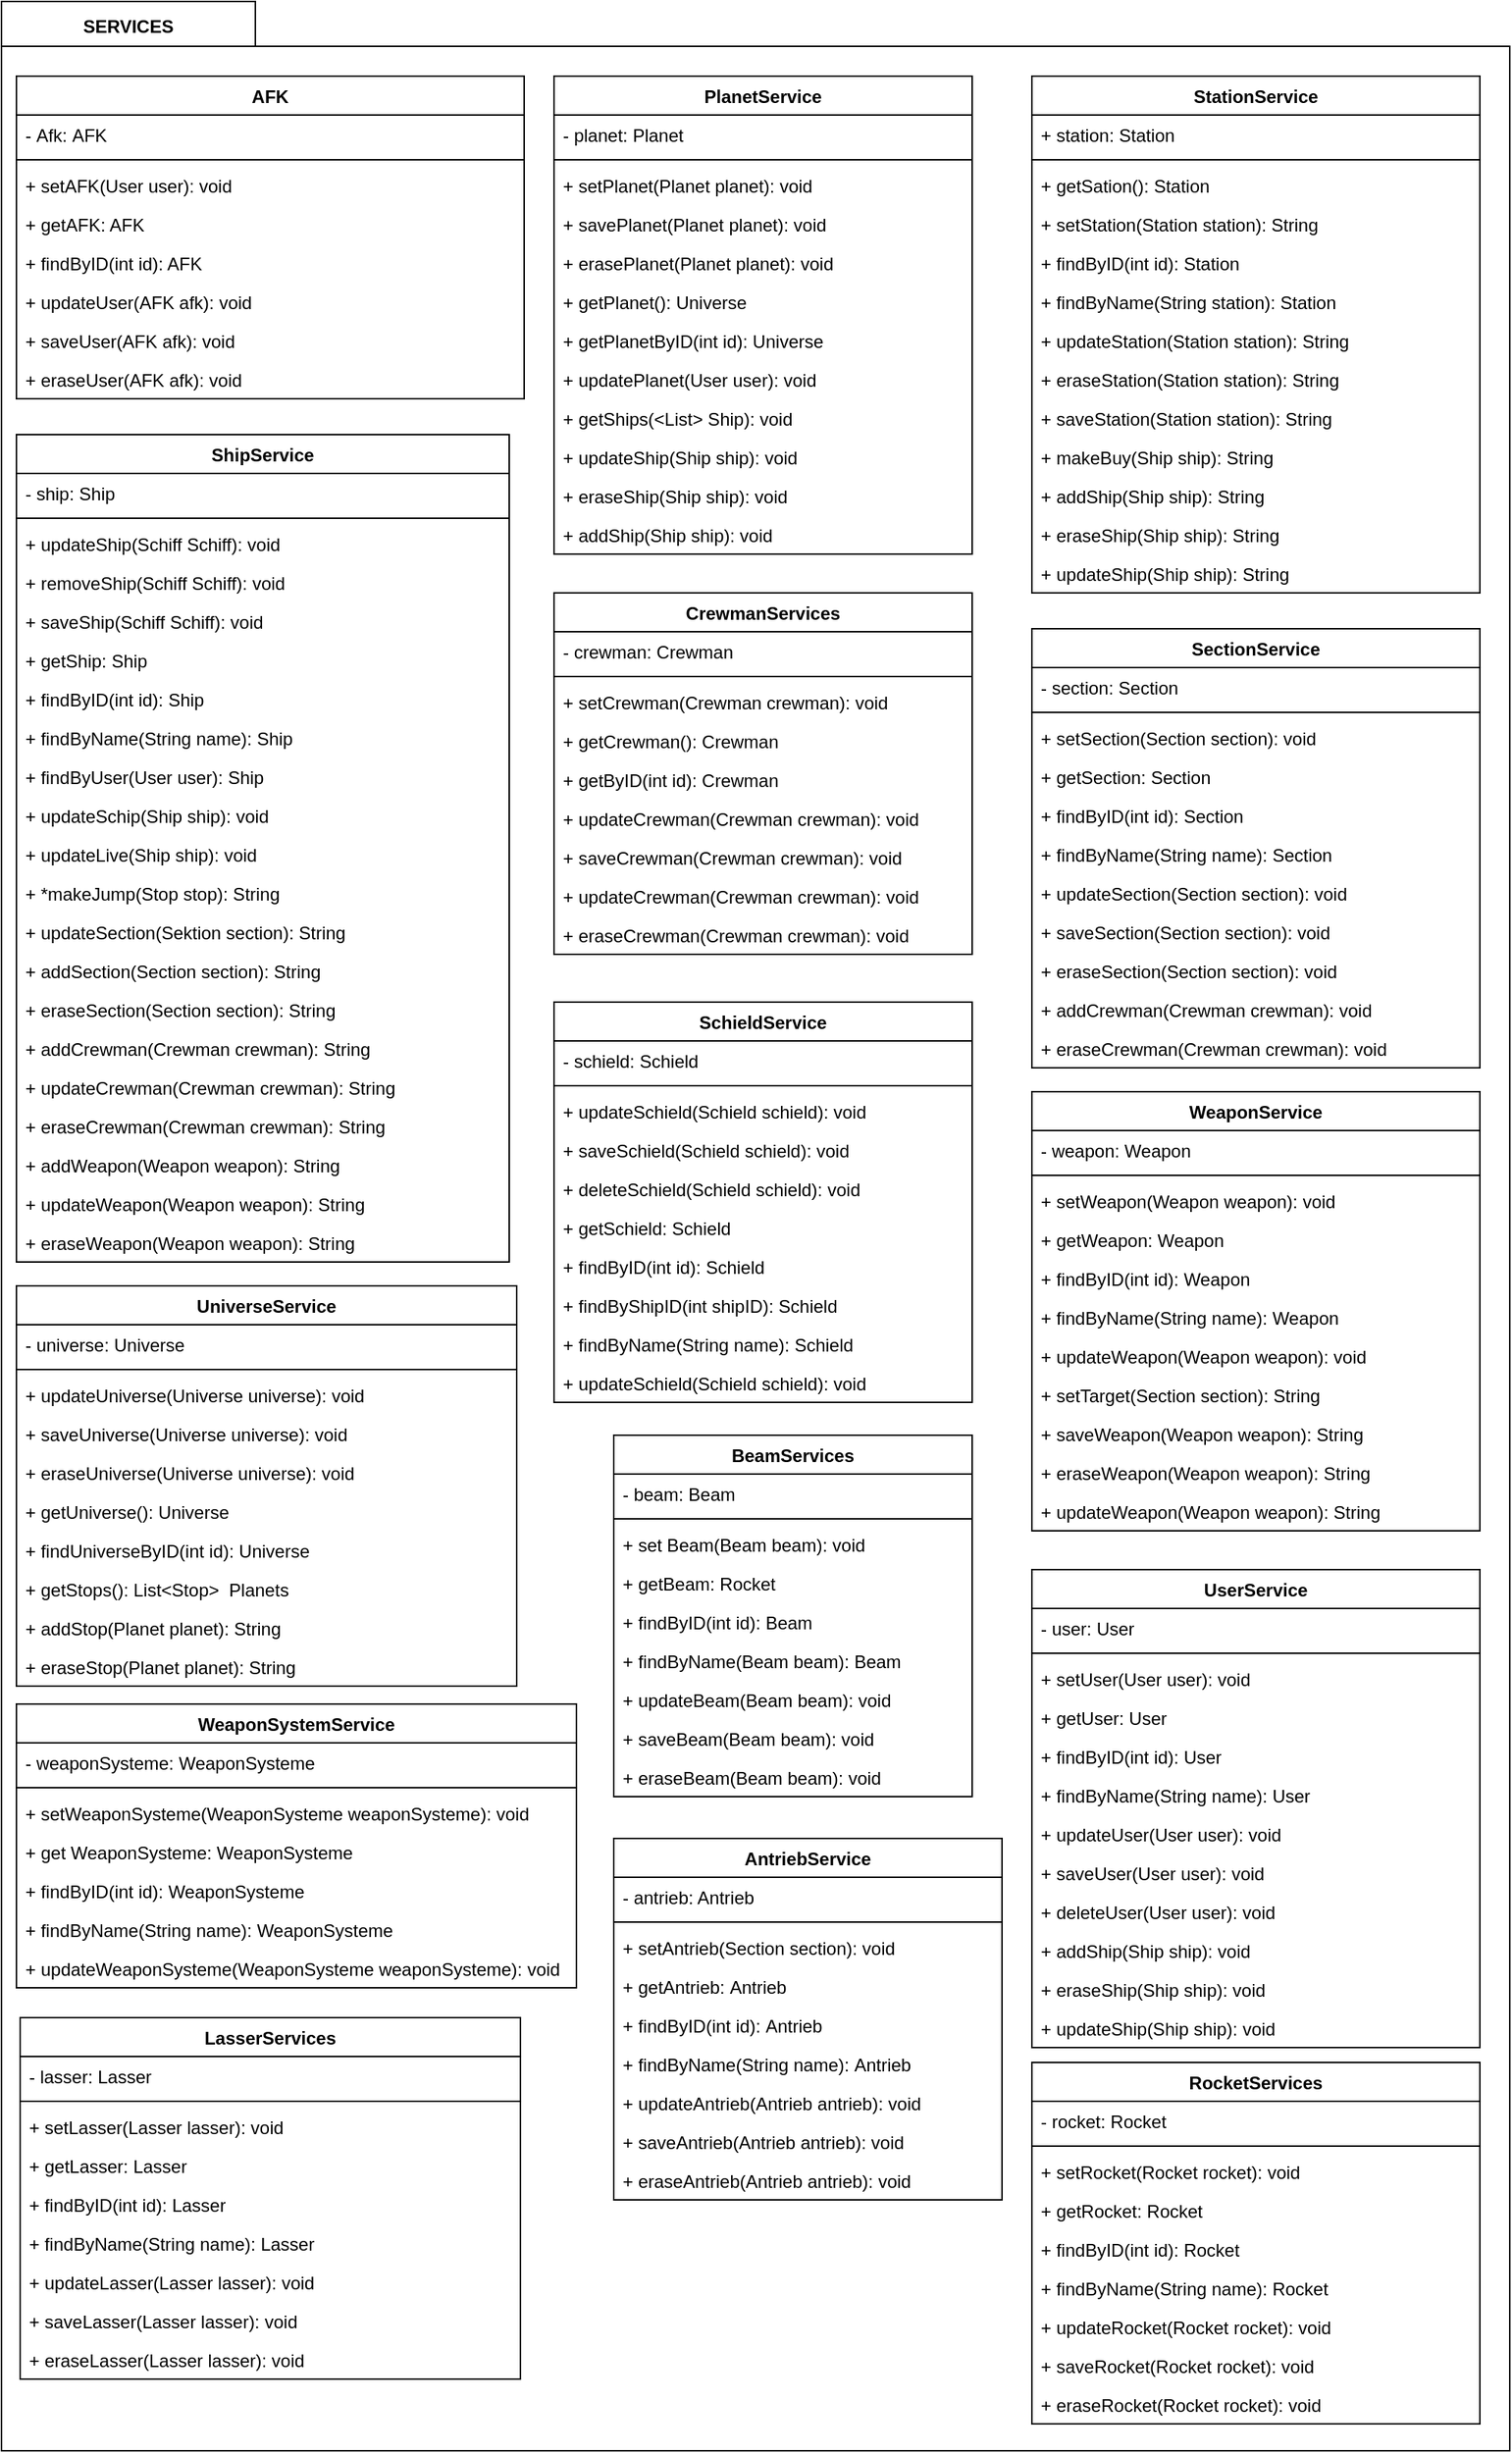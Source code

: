 <mxfile version="13.1.3" type="device"><diagram id="1hvCgBS2UhZ0Prny1uiO" name="Page-1"><mxGraphModel dx="1429" dy="770" grid="1" gridSize="10" guides="1" tooltips="1" connect="1" arrows="1" fold="1" page="1" pageScale="1" pageWidth="827" pageHeight="1169" math="0" shadow="0"><root><mxCell id="0"/><mxCell id="1" parent="0"/><mxCell id="dQC4EybHek_Y9YnS5zLx-1" value="" style="shape=folder;fontStyle=1;spacingTop=10;tabWidth=170;tabHeight=30;tabPosition=left;html=1;" parent="1" vertex="1"><mxGeometry x="30" y="30" width="1010" height="1640" as="geometry"/></mxCell><mxCell id="Y0vAnyZHh0GlJ3oFvH98-60" value="StationService" style="swimlane;fontStyle=1;align=center;verticalAlign=top;childLayout=stackLayout;horizontal=1;startSize=26;horizontalStack=0;resizeParent=1;resizeParentMax=0;resizeLast=0;collapsible=1;marginBottom=0;" parent="1" vertex="1"><mxGeometry x="720" y="80" width="300" height="346" as="geometry"/></mxCell><mxCell id="Y0vAnyZHh0GlJ3oFvH98-61" value="+ station: Station " style="text;strokeColor=none;fillColor=none;align=left;verticalAlign=top;spacingLeft=4;spacingRight=4;overflow=hidden;rotatable=0;points=[[0,0.5],[1,0.5]];portConstraint=eastwest;" parent="Y0vAnyZHh0GlJ3oFvH98-60" vertex="1"><mxGeometry y="26" width="300" height="26" as="geometry"/></mxCell><mxCell id="Y0vAnyZHh0GlJ3oFvH98-62" value="" style="line;strokeWidth=1;fillColor=none;align=left;verticalAlign=middle;spacingTop=-1;spacingLeft=3;spacingRight=3;rotatable=0;labelPosition=right;points=[];portConstraint=eastwest;" parent="Y0vAnyZHh0GlJ3oFvH98-60" vertex="1"><mxGeometry y="52" width="300" height="8" as="geometry"/></mxCell><mxCell id="Y0vAnyZHh0GlJ3oFvH98-63" value="+ getSation(): Station" style="text;strokeColor=none;fillColor=none;align=left;verticalAlign=top;spacingLeft=4;spacingRight=4;overflow=hidden;rotatable=0;points=[[0,0.5],[1,0.5]];portConstraint=eastwest;" parent="Y0vAnyZHh0GlJ3oFvH98-60" vertex="1"><mxGeometry y="60" width="300" height="26" as="geometry"/></mxCell><mxCell id="Y0vAnyZHh0GlJ3oFvH98-64" value="+ setStation(Station station): String" style="text;strokeColor=none;fillColor=none;align=left;verticalAlign=top;spacingLeft=4;spacingRight=4;overflow=hidden;rotatable=0;points=[[0,0.5],[1,0.5]];portConstraint=eastwest;" parent="Y0vAnyZHh0GlJ3oFvH98-60" vertex="1"><mxGeometry y="86" width="300" height="26" as="geometry"/></mxCell><mxCell id="Y0vAnyZHh0GlJ3oFvH98-65" value="+ findByID(int id): Station" style="text;strokeColor=none;fillColor=none;align=left;verticalAlign=top;spacingLeft=4;spacingRight=4;overflow=hidden;rotatable=0;points=[[0,0.5],[1,0.5]];portConstraint=eastwest;" parent="Y0vAnyZHh0GlJ3oFvH98-60" vertex="1"><mxGeometry y="112" width="300" height="26" as="geometry"/></mxCell><mxCell id="Y0vAnyZHh0GlJ3oFvH98-66" value="+ findByName(String station): Station" style="text;strokeColor=none;fillColor=none;align=left;verticalAlign=top;spacingLeft=4;spacingRight=4;overflow=hidden;rotatable=0;points=[[0,0.5],[1,0.5]];portConstraint=eastwest;" parent="Y0vAnyZHh0GlJ3oFvH98-60" vertex="1"><mxGeometry y="138" width="300" height="26" as="geometry"/></mxCell><mxCell id="Y0vAnyZHh0GlJ3oFvH98-67" value="+ updateStation(Station station): String" style="text;strokeColor=none;fillColor=none;align=left;verticalAlign=top;spacingLeft=4;spacingRight=4;overflow=hidden;rotatable=0;points=[[0,0.5],[1,0.5]];portConstraint=eastwest;" parent="Y0vAnyZHh0GlJ3oFvH98-60" vertex="1"><mxGeometry y="164" width="300" height="26" as="geometry"/></mxCell><mxCell id="wHJP5YEeBTUsrnN-6J1L-54" value="+ eraseStation(Station station): String" style="text;strokeColor=none;fillColor=none;align=left;verticalAlign=top;spacingLeft=4;spacingRight=4;overflow=hidden;rotatable=0;points=[[0,0.5],[1,0.5]];portConstraint=eastwest;" vertex="1" parent="Y0vAnyZHh0GlJ3oFvH98-60"><mxGeometry y="190" width="300" height="26" as="geometry"/></mxCell><mxCell id="wHJP5YEeBTUsrnN-6J1L-55" value="+ saveStation(Station station): String" style="text;strokeColor=none;fillColor=none;align=left;verticalAlign=top;spacingLeft=4;spacingRight=4;overflow=hidden;rotatable=0;points=[[0,0.5],[1,0.5]];portConstraint=eastwest;" vertex="1" parent="Y0vAnyZHh0GlJ3oFvH98-60"><mxGeometry y="216" width="300" height="26" as="geometry"/></mxCell><mxCell id="wHJP5YEeBTUsrnN-6J1L-19" value="+ makeBuy(Ship ship): String" style="text;strokeColor=none;fillColor=none;align=left;verticalAlign=top;spacingLeft=4;spacingRight=4;overflow=hidden;rotatable=0;points=[[0,0.5],[1,0.5]];portConstraint=eastwest;" vertex="1" parent="Y0vAnyZHh0GlJ3oFvH98-60"><mxGeometry y="242" width="300" height="26" as="geometry"/></mxCell><mxCell id="wHJP5YEeBTUsrnN-6J1L-56" value="+ addShip(Ship ship): String" style="text;strokeColor=none;fillColor=none;align=left;verticalAlign=top;spacingLeft=4;spacingRight=4;overflow=hidden;rotatable=0;points=[[0,0.5],[1,0.5]];portConstraint=eastwest;" vertex="1" parent="Y0vAnyZHh0GlJ3oFvH98-60"><mxGeometry y="268" width="300" height="26" as="geometry"/></mxCell><mxCell id="wHJP5YEeBTUsrnN-6J1L-57" value="+ eraseShip(Ship ship): String" style="text;strokeColor=none;fillColor=none;align=left;verticalAlign=top;spacingLeft=4;spacingRight=4;overflow=hidden;rotatable=0;points=[[0,0.5],[1,0.5]];portConstraint=eastwest;" vertex="1" parent="Y0vAnyZHh0GlJ3oFvH98-60"><mxGeometry y="294" width="300" height="26" as="geometry"/></mxCell><mxCell id="wHJP5YEeBTUsrnN-6J1L-58" value="+ updateShip(Ship ship): String" style="text;strokeColor=none;fillColor=none;align=left;verticalAlign=top;spacingLeft=4;spacingRight=4;overflow=hidden;rotatable=0;points=[[0,0.5],[1,0.5]];portConstraint=eastwest;" vertex="1" parent="Y0vAnyZHh0GlJ3oFvH98-60"><mxGeometry y="320" width="300" height="26" as="geometry"/></mxCell><mxCell id="Y0vAnyZHh0GlJ3oFvH98-40" value="PlanetService" style="swimlane;fontStyle=1;align=center;verticalAlign=top;childLayout=stackLayout;horizontal=1;startSize=26;horizontalStack=0;resizeParent=1;resizeParentMax=0;resizeLast=0;collapsible=1;marginBottom=0;" parent="1" vertex="1"><mxGeometry x="400" y="80" width="280" height="320" as="geometry"/></mxCell><mxCell id="Y0vAnyZHh0GlJ3oFvH98-41" value="- planet: Planet " style="text;strokeColor=none;fillColor=none;align=left;verticalAlign=top;spacingLeft=4;spacingRight=4;overflow=hidden;rotatable=0;points=[[0,0.5],[1,0.5]];portConstraint=eastwest;" parent="Y0vAnyZHh0GlJ3oFvH98-40" vertex="1"><mxGeometry y="26" width="280" height="26" as="geometry"/></mxCell><mxCell id="Y0vAnyZHh0GlJ3oFvH98-42" value="" style="line;strokeWidth=1;fillColor=none;align=left;verticalAlign=middle;spacingTop=-1;spacingLeft=3;spacingRight=3;rotatable=0;labelPosition=right;points=[];portConstraint=eastwest;" parent="Y0vAnyZHh0GlJ3oFvH98-40" vertex="1"><mxGeometry y="52" width="280" height="8" as="geometry"/></mxCell><mxCell id="Y0vAnyZHh0GlJ3oFvH98-43" value="+ setPlanet(Planet planet): void" style="text;strokeColor=none;fillColor=none;align=left;verticalAlign=top;spacingLeft=4;spacingRight=4;overflow=hidden;rotatable=0;points=[[0,0.5],[1,0.5]];portConstraint=eastwest;" parent="Y0vAnyZHh0GlJ3oFvH98-40" vertex="1"><mxGeometry y="60" width="280" height="26" as="geometry"/></mxCell><mxCell id="wHJP5YEeBTUsrnN-6J1L-67" value="+ savePlanet(Planet planet): void" style="text;strokeColor=none;fillColor=none;align=left;verticalAlign=top;spacingLeft=4;spacingRight=4;overflow=hidden;rotatable=0;points=[[0,0.5],[1,0.5]];portConstraint=eastwest;" vertex="1" parent="Y0vAnyZHh0GlJ3oFvH98-40"><mxGeometry y="86" width="280" height="26" as="geometry"/></mxCell><mxCell id="wHJP5YEeBTUsrnN-6J1L-68" value="+ erasePlanet(Planet planet): void" style="text;strokeColor=none;fillColor=none;align=left;verticalAlign=top;spacingLeft=4;spacingRight=4;overflow=hidden;rotatable=0;points=[[0,0.5],[1,0.5]];portConstraint=eastwest;" vertex="1" parent="Y0vAnyZHh0GlJ3oFvH98-40"><mxGeometry y="112" width="280" height="26" as="geometry"/></mxCell><mxCell id="Y0vAnyZHh0GlJ3oFvH98-44" value="+ getPlanet(): Universe" style="text;strokeColor=none;fillColor=none;align=left;verticalAlign=top;spacingLeft=4;spacingRight=4;overflow=hidden;rotatable=0;points=[[0,0.5],[1,0.5]];portConstraint=eastwest;" parent="Y0vAnyZHh0GlJ3oFvH98-40" vertex="1"><mxGeometry y="138" width="280" height="26" as="geometry"/></mxCell><mxCell id="Y0vAnyZHh0GlJ3oFvH98-45" value="+ getPlanetByID(int id): Universe " style="text;strokeColor=none;fillColor=none;align=left;verticalAlign=top;spacingLeft=4;spacingRight=4;overflow=hidden;rotatable=0;points=[[0,0.5],[1,0.5]];portConstraint=eastwest;" parent="Y0vAnyZHh0GlJ3oFvH98-40" vertex="1"><mxGeometry y="164" width="280" height="26" as="geometry"/></mxCell><mxCell id="Y0vAnyZHh0GlJ3oFvH98-50" value="+ updatePlanet(User user): void  " style="text;strokeColor=none;fillColor=none;align=left;verticalAlign=top;spacingLeft=4;spacingRight=4;overflow=hidden;rotatable=0;points=[[0,0.5],[1,0.5]];portConstraint=eastwest;" parent="Y0vAnyZHh0GlJ3oFvH98-40" vertex="1"><mxGeometry y="190" width="280" height="26" as="geometry"/></mxCell><mxCell id="wHJP5YEeBTUsrnN-6J1L-23" value="+ getShips(&lt;List&gt; Ship): void  " style="text;strokeColor=none;fillColor=none;align=left;verticalAlign=top;spacingLeft=4;spacingRight=4;overflow=hidden;rotatable=0;points=[[0,0.5],[1,0.5]];portConstraint=eastwest;" vertex="1" parent="Y0vAnyZHh0GlJ3oFvH98-40"><mxGeometry y="216" width="280" height="26" as="geometry"/></mxCell><mxCell id="wHJP5YEeBTUsrnN-6J1L-64" value="+ updateShip(Ship ship): void  " style="text;strokeColor=none;fillColor=none;align=left;verticalAlign=top;spacingLeft=4;spacingRight=4;overflow=hidden;rotatable=0;points=[[0,0.5],[1,0.5]];portConstraint=eastwest;" vertex="1" parent="Y0vAnyZHh0GlJ3oFvH98-40"><mxGeometry y="242" width="280" height="26" as="geometry"/></mxCell><mxCell id="wHJP5YEeBTUsrnN-6J1L-65" value="+ eraseShip(Ship ship): void  " style="text;strokeColor=none;fillColor=none;align=left;verticalAlign=top;spacingLeft=4;spacingRight=4;overflow=hidden;rotatable=0;points=[[0,0.5],[1,0.5]];portConstraint=eastwest;" vertex="1" parent="Y0vAnyZHh0GlJ3oFvH98-40"><mxGeometry y="268" width="280" height="26" as="geometry"/></mxCell><mxCell id="wHJP5YEeBTUsrnN-6J1L-66" value="+ addShip(Ship ship): void  " style="text;strokeColor=none;fillColor=none;align=left;verticalAlign=top;spacingLeft=4;spacingRight=4;overflow=hidden;rotatable=0;points=[[0,0.5],[1,0.5]];portConstraint=eastwest;" vertex="1" parent="Y0vAnyZHh0GlJ3oFvH98-40"><mxGeometry y="294" width="280" height="26" as="geometry"/></mxCell><mxCell id="Y0vAnyZHh0GlJ3oFvH98-76" value="AFK" style="swimlane;fontStyle=1;align=center;verticalAlign=top;childLayout=stackLayout;horizontal=1;startSize=26;horizontalStack=0;resizeParent=1;resizeParentMax=0;resizeLast=0;collapsible=1;marginBottom=0;" parent="1" vertex="1"><mxGeometry x="40" y="80" width="340" height="216" as="geometry"/></mxCell><mxCell id="Y0vAnyZHh0GlJ3oFvH98-77" value="- Afk: AFK" style="text;strokeColor=none;fillColor=none;align=left;verticalAlign=top;spacingLeft=4;spacingRight=4;overflow=hidden;rotatable=0;points=[[0,0.5],[1,0.5]];portConstraint=eastwest;" parent="Y0vAnyZHh0GlJ3oFvH98-76" vertex="1"><mxGeometry y="26" width="340" height="26" as="geometry"/></mxCell><mxCell id="Y0vAnyZHh0GlJ3oFvH98-78" value="" style="line;strokeWidth=1;fillColor=none;align=left;verticalAlign=middle;spacingTop=-1;spacingLeft=3;spacingRight=3;rotatable=0;labelPosition=right;points=[];portConstraint=eastwest;" parent="Y0vAnyZHh0GlJ3oFvH98-76" vertex="1"><mxGeometry y="52" width="340" height="8" as="geometry"/></mxCell><mxCell id="Y0vAnyZHh0GlJ3oFvH98-79" value="+ setAFK(User user): void" style="text;strokeColor=none;fillColor=none;align=left;verticalAlign=top;spacingLeft=4;spacingRight=4;overflow=hidden;rotatable=0;points=[[0,0.5],[1,0.5]];portConstraint=eastwest;" parent="Y0vAnyZHh0GlJ3oFvH98-76" vertex="1"><mxGeometry y="60" width="340" height="26" as="geometry"/></mxCell><mxCell id="Y0vAnyZHh0GlJ3oFvH98-80" value="+ getAFK: AFK" style="text;strokeColor=none;fillColor=none;align=left;verticalAlign=top;spacingLeft=4;spacingRight=4;overflow=hidden;rotatable=0;points=[[0,0.5],[1,0.5]];portConstraint=eastwest;" parent="Y0vAnyZHh0GlJ3oFvH98-76" vertex="1"><mxGeometry y="86" width="340" height="26" as="geometry"/></mxCell><mxCell id="Y0vAnyZHh0GlJ3oFvH98-81" value="+ findByID(int id): AFK  " style="text;strokeColor=none;fillColor=none;align=left;verticalAlign=top;spacingLeft=4;spacingRight=4;overflow=hidden;rotatable=0;points=[[0,0.5],[1,0.5]];portConstraint=eastwest;" parent="Y0vAnyZHh0GlJ3oFvH98-76" vertex="1"><mxGeometry y="112" width="340" height="26" as="geometry"/></mxCell><mxCell id="Y0vAnyZHh0GlJ3oFvH98-83" value="+ updateUser(AFK afk): void  " style="text;strokeColor=none;fillColor=none;align=left;verticalAlign=top;spacingLeft=4;spacingRight=4;overflow=hidden;rotatable=0;points=[[0,0.5],[1,0.5]];portConstraint=eastwest;" parent="Y0vAnyZHh0GlJ3oFvH98-76" vertex="1"><mxGeometry y="138" width="340" height="26" as="geometry"/></mxCell><mxCell id="wHJP5YEeBTUsrnN-6J1L-101" value="+ saveUser(AFK afk): void  " style="text;strokeColor=none;fillColor=none;align=left;verticalAlign=top;spacingLeft=4;spacingRight=4;overflow=hidden;rotatable=0;points=[[0,0.5],[1,0.5]];portConstraint=eastwest;" vertex="1" parent="Y0vAnyZHh0GlJ3oFvH98-76"><mxGeometry y="164" width="340" height="26" as="geometry"/></mxCell><mxCell id="wHJP5YEeBTUsrnN-6J1L-102" value="+ eraseUser(AFK afk): void  " style="text;strokeColor=none;fillColor=none;align=left;verticalAlign=top;spacingLeft=4;spacingRight=4;overflow=hidden;rotatable=0;points=[[0,0.5],[1,0.5]];portConstraint=eastwest;" vertex="1" parent="Y0vAnyZHh0GlJ3oFvH98-76"><mxGeometry y="190" width="340" height="26" as="geometry"/></mxCell><mxCell id="dQC4EybHek_Y9YnS5zLx-2" value="&lt;b&gt;SERVICES&lt;/b&gt;" style="text;html=1;strokeColor=none;fillColor=none;align=center;verticalAlign=middle;whiteSpace=wrap;rounded=0;" parent="1" vertex="1"><mxGeometry x="60" y="37" width="110" height="20" as="geometry"/></mxCell><mxCell id="Y0vAnyZHh0GlJ3oFvH98-158" value="CrewmanServices" style="swimlane;fontStyle=1;align=center;verticalAlign=top;childLayout=stackLayout;horizontal=1;startSize=26;horizontalStack=0;resizeParent=1;resizeParentMax=0;resizeLast=0;collapsible=1;marginBottom=0;" parent="1" vertex="1"><mxGeometry x="400" y="426" width="280" height="242" as="geometry"/></mxCell><mxCell id="Y0vAnyZHh0GlJ3oFvH98-159" value="- crewman: Crewman " style="text;strokeColor=none;fillColor=none;align=left;verticalAlign=top;spacingLeft=4;spacingRight=4;overflow=hidden;rotatable=0;points=[[0,0.5],[1,0.5]];portConstraint=eastwest;" parent="Y0vAnyZHh0GlJ3oFvH98-158" vertex="1"><mxGeometry y="26" width="280" height="26" as="geometry"/></mxCell><mxCell id="Y0vAnyZHh0GlJ3oFvH98-160" value="" style="line;strokeWidth=1;fillColor=none;align=left;verticalAlign=middle;spacingTop=-1;spacingLeft=3;spacingRight=3;rotatable=0;labelPosition=right;points=[];portConstraint=eastwest;" parent="Y0vAnyZHh0GlJ3oFvH98-158" vertex="1"><mxGeometry y="52" width="280" height="8" as="geometry"/></mxCell><mxCell id="Y0vAnyZHh0GlJ3oFvH98-161" value="+ setCrewman(Crewman crewman): void" style="text;strokeColor=none;fillColor=none;align=left;verticalAlign=top;spacingLeft=4;spacingRight=4;overflow=hidden;rotatable=0;points=[[0,0.5],[1,0.5]];portConstraint=eastwest;" parent="Y0vAnyZHh0GlJ3oFvH98-158" vertex="1"><mxGeometry y="60" width="280" height="26" as="geometry"/></mxCell><mxCell id="Y0vAnyZHh0GlJ3oFvH98-162" value="+ getCrewman(): Crewman" style="text;strokeColor=none;fillColor=none;align=left;verticalAlign=top;spacingLeft=4;spacingRight=4;overflow=hidden;rotatable=0;points=[[0,0.5],[1,0.5]];portConstraint=eastwest;" parent="Y0vAnyZHh0GlJ3oFvH98-158" vertex="1"><mxGeometry y="86" width="280" height="26" as="geometry"/></mxCell><mxCell id="Y0vAnyZHh0GlJ3oFvH98-163" value="+ getByID(int id): Crewman " style="text;strokeColor=none;fillColor=none;align=left;verticalAlign=top;spacingLeft=4;spacingRight=4;overflow=hidden;rotatable=0;points=[[0,0.5],[1,0.5]];portConstraint=eastwest;" parent="Y0vAnyZHh0GlJ3oFvH98-158" vertex="1"><mxGeometry y="112" width="280" height="26" as="geometry"/></mxCell><mxCell id="Y0vAnyZHh0GlJ3oFvH98-164" value="+ updateCrewman(Crewman crewman): void  " style="text;strokeColor=none;fillColor=none;align=left;verticalAlign=top;spacingLeft=4;spacingRight=4;overflow=hidden;rotatable=0;points=[[0,0.5],[1,0.5]];portConstraint=eastwest;" parent="Y0vAnyZHh0GlJ3oFvH98-158" vertex="1"><mxGeometry y="138" width="280" height="26" as="geometry"/></mxCell><mxCell id="wHJP5YEeBTUsrnN-6J1L-74" value="+ saveCrewman(Crewman crewman): void  " style="text;strokeColor=none;fillColor=none;align=left;verticalAlign=top;spacingLeft=4;spacingRight=4;overflow=hidden;rotatable=0;points=[[0,0.5],[1,0.5]];portConstraint=eastwest;" vertex="1" parent="Y0vAnyZHh0GlJ3oFvH98-158"><mxGeometry y="164" width="280" height="26" as="geometry"/></mxCell><mxCell id="wHJP5YEeBTUsrnN-6J1L-75" value="+ updateCrewman(Crewman crewman): void  " style="text;strokeColor=none;fillColor=none;align=left;verticalAlign=top;spacingLeft=4;spacingRight=4;overflow=hidden;rotatable=0;points=[[0,0.5],[1,0.5]];portConstraint=eastwest;" vertex="1" parent="Y0vAnyZHh0GlJ3oFvH98-158"><mxGeometry y="190" width="280" height="26" as="geometry"/></mxCell><mxCell id="wHJP5YEeBTUsrnN-6J1L-76" value="+ eraseCrewman(Crewman crewman): void  " style="text;strokeColor=none;fillColor=none;align=left;verticalAlign=top;spacingLeft=4;spacingRight=4;overflow=hidden;rotatable=0;points=[[0,0.5],[1,0.5]];portConstraint=eastwest;" vertex="1" parent="Y0vAnyZHh0GlJ3oFvH98-158"><mxGeometry y="216" width="280" height="26" as="geometry"/></mxCell><mxCell id="Y0vAnyZHh0GlJ3oFvH98-84" value="SectionService" style="swimlane;fontStyle=1;align=center;verticalAlign=top;childLayout=stackLayout;horizontal=1;startSize=26;horizontalStack=0;resizeParent=1;resizeParentMax=0;resizeLast=0;collapsible=1;marginBottom=0;" parent="1" vertex="1"><mxGeometry x="720" y="450" width="300" height="294" as="geometry"/></mxCell><mxCell id="Y0vAnyZHh0GlJ3oFvH98-85" value="- section: Section" style="text;strokeColor=none;fillColor=none;align=left;verticalAlign=top;spacingLeft=4;spacingRight=4;overflow=hidden;rotatable=0;points=[[0,0.5],[1,0.5]];portConstraint=eastwest;" parent="Y0vAnyZHh0GlJ3oFvH98-84" vertex="1"><mxGeometry y="26" width="300" height="26" as="geometry"/></mxCell><mxCell id="Y0vAnyZHh0GlJ3oFvH98-86" value="" style="line;strokeWidth=1;fillColor=none;align=left;verticalAlign=middle;spacingTop=-1;spacingLeft=3;spacingRight=3;rotatable=0;labelPosition=right;points=[];portConstraint=eastwest;" parent="Y0vAnyZHh0GlJ3oFvH98-84" vertex="1"><mxGeometry y="52" width="300" height="8" as="geometry"/></mxCell><mxCell id="Y0vAnyZHh0GlJ3oFvH98-87" value="+ setSection(Section section): void" style="text;strokeColor=none;fillColor=none;align=left;verticalAlign=top;spacingLeft=4;spacingRight=4;overflow=hidden;rotatable=0;points=[[0,0.5],[1,0.5]];portConstraint=eastwest;" parent="Y0vAnyZHh0GlJ3oFvH98-84" vertex="1"><mxGeometry y="60" width="300" height="26" as="geometry"/></mxCell><mxCell id="Y0vAnyZHh0GlJ3oFvH98-88" value="+ getSection: Section" style="text;strokeColor=none;fillColor=none;align=left;verticalAlign=top;spacingLeft=4;spacingRight=4;overflow=hidden;rotatable=0;points=[[0,0.5],[1,0.5]];portConstraint=eastwest;" parent="Y0vAnyZHh0GlJ3oFvH98-84" vertex="1"><mxGeometry y="86" width="300" height="26" as="geometry"/></mxCell><mxCell id="Y0vAnyZHh0GlJ3oFvH98-89" value="+ findByID(int id): Section  " style="text;strokeColor=none;fillColor=none;align=left;verticalAlign=top;spacingLeft=4;spacingRight=4;overflow=hidden;rotatable=0;points=[[0,0.5],[1,0.5]];portConstraint=eastwest;" parent="Y0vAnyZHh0GlJ3oFvH98-84" vertex="1"><mxGeometry y="112" width="300" height="26" as="geometry"/></mxCell><mxCell id="Y0vAnyZHh0GlJ3oFvH98-90" value="+ findByName(String name): Section  " style="text;strokeColor=none;fillColor=none;align=left;verticalAlign=top;spacingLeft=4;spacingRight=4;overflow=hidden;rotatable=0;points=[[0,0.5],[1,0.5]];portConstraint=eastwest;" parent="Y0vAnyZHh0GlJ3oFvH98-84" vertex="1"><mxGeometry y="138" width="300" height="26" as="geometry"/></mxCell><mxCell id="Y0vAnyZHh0GlJ3oFvH98-91" value="+ updateSection(Section section): void  " style="text;strokeColor=none;fillColor=none;align=left;verticalAlign=top;spacingLeft=4;spacingRight=4;overflow=hidden;rotatable=0;points=[[0,0.5],[1,0.5]];portConstraint=eastwest;" parent="Y0vAnyZHh0GlJ3oFvH98-84" vertex="1"><mxGeometry y="164" width="300" height="26" as="geometry"/></mxCell><mxCell id="wHJP5YEeBTUsrnN-6J1L-59" value="+ saveSection(Section section): void" style="text;strokeColor=none;fillColor=none;align=left;verticalAlign=top;spacingLeft=4;spacingRight=4;overflow=hidden;rotatable=0;points=[[0,0.5],[1,0.5]];portConstraint=eastwest;" vertex="1" parent="Y0vAnyZHh0GlJ3oFvH98-84"><mxGeometry y="190" width="300" height="26" as="geometry"/></mxCell><mxCell id="wHJP5YEeBTUsrnN-6J1L-60" value="+ eraseSection(Section section): void" style="text;strokeColor=none;fillColor=none;align=left;verticalAlign=top;spacingLeft=4;spacingRight=4;overflow=hidden;rotatable=0;points=[[0,0.5],[1,0.5]];portConstraint=eastwest;" vertex="1" parent="Y0vAnyZHh0GlJ3oFvH98-84"><mxGeometry y="216" width="300" height="26" as="geometry"/></mxCell><mxCell id="wHJP5YEeBTUsrnN-6J1L-61" value="+ addCrewman(Crewman crewman): void" style="text;strokeColor=none;fillColor=none;align=left;verticalAlign=top;spacingLeft=4;spacingRight=4;overflow=hidden;rotatable=0;points=[[0,0.5],[1,0.5]];portConstraint=eastwest;" vertex="1" parent="Y0vAnyZHh0GlJ3oFvH98-84"><mxGeometry y="242" width="300" height="26" as="geometry"/></mxCell><mxCell id="wHJP5YEeBTUsrnN-6J1L-62" value="+ eraseCrewman(Crewman crewman): void" style="text;strokeColor=none;fillColor=none;align=left;verticalAlign=top;spacingLeft=4;spacingRight=4;overflow=hidden;rotatable=0;points=[[0,0.5],[1,0.5]];portConstraint=eastwest;" vertex="1" parent="Y0vAnyZHh0GlJ3oFvH98-84"><mxGeometry y="268" width="300" height="26" as="geometry"/></mxCell><mxCell id="Y0vAnyZHh0GlJ3oFvH98-100" value="SchieldService" style="swimlane;fontStyle=1;align=center;verticalAlign=top;childLayout=stackLayout;horizontal=1;startSize=26;horizontalStack=0;resizeParent=1;resizeParentMax=0;resizeLast=0;collapsible=1;marginBottom=0;" parent="1" vertex="1"><mxGeometry x="400" y="700" width="280" height="268" as="geometry"/></mxCell><mxCell id="Y0vAnyZHh0GlJ3oFvH98-101" value="- schield: Schield" style="text;strokeColor=none;fillColor=none;align=left;verticalAlign=top;spacingLeft=4;spacingRight=4;overflow=hidden;rotatable=0;points=[[0,0.5],[1,0.5]];portConstraint=eastwest;" parent="Y0vAnyZHh0GlJ3oFvH98-100" vertex="1"><mxGeometry y="26" width="280" height="26" as="geometry"/></mxCell><mxCell id="Y0vAnyZHh0GlJ3oFvH98-102" value="" style="line;strokeWidth=1;fillColor=none;align=left;verticalAlign=middle;spacingTop=-1;spacingLeft=3;spacingRight=3;rotatable=0;labelPosition=right;points=[];portConstraint=eastwest;" parent="Y0vAnyZHh0GlJ3oFvH98-100" vertex="1"><mxGeometry y="52" width="280" height="8" as="geometry"/></mxCell><mxCell id="Y0vAnyZHh0GlJ3oFvH98-103" value="+ updateSchield(Schield schield): void" style="text;strokeColor=none;fillColor=none;align=left;verticalAlign=top;spacingLeft=4;spacingRight=4;overflow=hidden;rotatable=0;points=[[0,0.5],[1,0.5]];portConstraint=eastwest;" parent="Y0vAnyZHh0GlJ3oFvH98-100" vertex="1"><mxGeometry y="60" width="280" height="26" as="geometry"/></mxCell><mxCell id="wHJP5YEeBTUsrnN-6J1L-52" value="+ saveSchield(Schield schield): void" style="text;strokeColor=none;fillColor=none;align=left;verticalAlign=top;spacingLeft=4;spacingRight=4;overflow=hidden;rotatable=0;points=[[0,0.5],[1,0.5]];portConstraint=eastwest;" vertex="1" parent="Y0vAnyZHh0GlJ3oFvH98-100"><mxGeometry y="86" width="280" height="26" as="geometry"/></mxCell><mxCell id="wHJP5YEeBTUsrnN-6J1L-53" value="+ deleteSchield(Schield schield): void" style="text;strokeColor=none;fillColor=none;align=left;verticalAlign=top;spacingLeft=4;spacingRight=4;overflow=hidden;rotatable=0;points=[[0,0.5],[1,0.5]];portConstraint=eastwest;" vertex="1" parent="Y0vAnyZHh0GlJ3oFvH98-100"><mxGeometry y="112" width="280" height="26" as="geometry"/></mxCell><mxCell id="Y0vAnyZHh0GlJ3oFvH98-104" value="+ getSchield: Schield" style="text;strokeColor=none;fillColor=none;align=left;verticalAlign=top;spacingLeft=4;spacingRight=4;overflow=hidden;rotatable=0;points=[[0,0.5],[1,0.5]];portConstraint=eastwest;" parent="Y0vAnyZHh0GlJ3oFvH98-100" vertex="1"><mxGeometry y="138" width="280" height="26" as="geometry"/></mxCell><mxCell id="Y0vAnyZHh0GlJ3oFvH98-105" value="+ findByID(int id): Schield  " style="text;strokeColor=none;fillColor=none;align=left;verticalAlign=top;spacingLeft=4;spacingRight=4;overflow=hidden;rotatable=0;points=[[0,0.5],[1,0.5]];portConstraint=eastwest;" parent="Y0vAnyZHh0GlJ3oFvH98-100" vertex="1"><mxGeometry y="164" width="280" height="26" as="geometry"/></mxCell><mxCell id="wHJP5YEeBTUsrnN-6J1L-50" value="+ findByShipID(int shipID): Schield  " style="text;strokeColor=none;fillColor=none;align=left;verticalAlign=top;spacingLeft=4;spacingRight=4;overflow=hidden;rotatable=0;points=[[0,0.5],[1,0.5]];portConstraint=eastwest;" vertex="1" parent="Y0vAnyZHh0GlJ3oFvH98-100"><mxGeometry y="190" width="280" height="26" as="geometry"/></mxCell><mxCell id="Y0vAnyZHh0GlJ3oFvH98-106" value="+ findByName(String name): Schield  " style="text;strokeColor=none;fillColor=none;align=left;verticalAlign=top;spacingLeft=4;spacingRight=4;overflow=hidden;rotatable=0;points=[[0,0.5],[1,0.5]];portConstraint=eastwest;" parent="Y0vAnyZHh0GlJ3oFvH98-100" vertex="1"><mxGeometry y="216" width="280" height="26" as="geometry"/></mxCell><mxCell id="Y0vAnyZHh0GlJ3oFvH98-107" value="+ updateSchield(Schield schield): void  " style="text;strokeColor=none;fillColor=none;align=left;verticalAlign=top;spacingLeft=4;spacingRight=4;overflow=hidden;rotatable=0;points=[[0,0.5],[1,0.5]];portConstraint=eastwest;" parent="Y0vAnyZHh0GlJ3oFvH98-100" vertex="1"><mxGeometry y="242" width="280" height="26" as="geometry"/></mxCell><mxCell id="Y0vAnyZHh0GlJ3oFvH98-116" value="WeaponService" style="swimlane;fontStyle=1;align=center;verticalAlign=top;childLayout=stackLayout;horizontal=1;startSize=26;horizontalStack=0;resizeParent=1;resizeParentMax=0;resizeLast=0;collapsible=1;marginBottom=0;" parent="1" vertex="1"><mxGeometry x="720" y="760" width="300" height="294" as="geometry"/></mxCell><mxCell id="Y0vAnyZHh0GlJ3oFvH98-117" value="- weapon: Weapon" style="text;strokeColor=none;fillColor=none;align=left;verticalAlign=top;spacingLeft=4;spacingRight=4;overflow=hidden;rotatable=0;points=[[0,0.5],[1,0.5]];portConstraint=eastwest;" parent="Y0vAnyZHh0GlJ3oFvH98-116" vertex="1"><mxGeometry y="26" width="300" height="26" as="geometry"/></mxCell><mxCell id="Y0vAnyZHh0GlJ3oFvH98-118" value="" style="line;strokeWidth=1;fillColor=none;align=left;verticalAlign=middle;spacingTop=-1;spacingLeft=3;spacingRight=3;rotatable=0;labelPosition=right;points=[];portConstraint=eastwest;" parent="Y0vAnyZHh0GlJ3oFvH98-116" vertex="1"><mxGeometry y="52" width="300" height="8" as="geometry"/></mxCell><mxCell id="Y0vAnyZHh0GlJ3oFvH98-119" value="+ setWeapon(Weapon weapon): void" style="text;strokeColor=none;fillColor=none;align=left;verticalAlign=top;spacingLeft=4;spacingRight=4;overflow=hidden;rotatable=0;points=[[0,0.5],[1,0.5]];portConstraint=eastwest;" parent="Y0vAnyZHh0GlJ3oFvH98-116" vertex="1"><mxGeometry y="60" width="300" height="26" as="geometry"/></mxCell><mxCell id="Y0vAnyZHh0GlJ3oFvH98-120" value="+ getWeapon: Weapon" style="text;strokeColor=none;fillColor=none;align=left;verticalAlign=top;spacingLeft=4;spacingRight=4;overflow=hidden;rotatable=0;points=[[0,0.5],[1,0.5]];portConstraint=eastwest;" parent="Y0vAnyZHh0GlJ3oFvH98-116" vertex="1"><mxGeometry y="86" width="300" height="26" as="geometry"/></mxCell><mxCell id="Y0vAnyZHh0GlJ3oFvH98-121" value="+ findByID(int id): Weapon  " style="text;strokeColor=none;fillColor=none;align=left;verticalAlign=top;spacingLeft=4;spacingRight=4;overflow=hidden;rotatable=0;points=[[0,0.5],[1,0.5]];portConstraint=eastwest;" parent="Y0vAnyZHh0GlJ3oFvH98-116" vertex="1"><mxGeometry y="112" width="300" height="26" as="geometry"/></mxCell><mxCell id="Y0vAnyZHh0GlJ3oFvH98-122" value="+ findByName(String name): Weapon  " style="text;strokeColor=none;fillColor=none;align=left;verticalAlign=top;spacingLeft=4;spacingRight=4;overflow=hidden;rotatable=0;points=[[0,0.5],[1,0.5]];portConstraint=eastwest;" parent="Y0vAnyZHh0GlJ3oFvH98-116" vertex="1"><mxGeometry y="138" width="300" height="26" as="geometry"/></mxCell><mxCell id="Y0vAnyZHh0GlJ3oFvH98-123" value="+ updateWeapon(Weapon weapon): void  " style="text;strokeColor=none;fillColor=none;align=left;verticalAlign=top;spacingLeft=4;spacingRight=4;overflow=hidden;rotatable=0;points=[[0,0.5],[1,0.5]];portConstraint=eastwest;" parent="Y0vAnyZHh0GlJ3oFvH98-116" vertex="1"><mxGeometry y="164" width="300" height="26" as="geometry"/></mxCell><mxCell id="wHJP5YEeBTUsrnN-6J1L-1" value="+ setTarget(Section section): String  " style="text;strokeColor=none;fillColor=none;align=left;verticalAlign=top;spacingLeft=4;spacingRight=4;overflow=hidden;rotatable=0;points=[[0,0.5],[1,0.5]];portConstraint=eastwest;" vertex="1" parent="Y0vAnyZHh0GlJ3oFvH98-116"><mxGeometry y="190" width="300" height="26" as="geometry"/></mxCell><mxCell id="wHJP5YEeBTUsrnN-6J1L-86" value="+ saveWeapon(Weapon weapon): String  " style="text;strokeColor=none;fillColor=none;align=left;verticalAlign=top;spacingLeft=4;spacingRight=4;overflow=hidden;rotatable=0;points=[[0,0.5],[1,0.5]];portConstraint=eastwest;" vertex="1" parent="Y0vAnyZHh0GlJ3oFvH98-116"><mxGeometry y="216" width="300" height="26" as="geometry"/></mxCell><mxCell id="wHJP5YEeBTUsrnN-6J1L-87" value="+ eraseWeapon(Weapon weapon): String  " style="text;strokeColor=none;fillColor=none;align=left;verticalAlign=top;spacingLeft=4;spacingRight=4;overflow=hidden;rotatable=0;points=[[0,0.5],[1,0.5]];portConstraint=eastwest;" vertex="1" parent="Y0vAnyZHh0GlJ3oFvH98-116"><mxGeometry y="242" width="300" height="26" as="geometry"/></mxCell><mxCell id="wHJP5YEeBTUsrnN-6J1L-88" value="+ updateWeapon(Weapon weapon): String  " style="text;strokeColor=none;fillColor=none;align=left;verticalAlign=top;spacingLeft=4;spacingRight=4;overflow=hidden;rotatable=0;points=[[0,0.5],[1,0.5]];portConstraint=eastwest;" vertex="1" parent="Y0vAnyZHh0GlJ3oFvH98-116"><mxGeometry y="268" width="300" height="26" as="geometry"/></mxCell><mxCell id="Y0vAnyZHh0GlJ3oFvH98-21" value="ShipService" style="swimlane;fontStyle=1;align=center;verticalAlign=top;childLayout=stackLayout;horizontal=1;startSize=26;horizontalStack=0;resizeParent=1;resizeParentMax=0;resizeLast=0;collapsible=1;marginBottom=0;" parent="1" vertex="1"><mxGeometry x="40" y="320" width="330" height="554" as="geometry"/></mxCell><mxCell id="Y0vAnyZHh0GlJ3oFvH98-22" value="- ship: Ship" style="text;strokeColor=none;fillColor=none;align=left;verticalAlign=top;spacingLeft=4;spacingRight=4;overflow=hidden;rotatable=0;points=[[0,0.5],[1,0.5]];portConstraint=eastwest;" parent="Y0vAnyZHh0GlJ3oFvH98-21" vertex="1"><mxGeometry y="26" width="330" height="26" as="geometry"/></mxCell><mxCell id="Y0vAnyZHh0GlJ3oFvH98-23" value="" style="line;strokeWidth=1;fillColor=none;align=left;verticalAlign=middle;spacingTop=-1;spacingLeft=3;spacingRight=3;rotatable=0;labelPosition=right;points=[];portConstraint=eastwest;" parent="Y0vAnyZHh0GlJ3oFvH98-21" vertex="1"><mxGeometry y="52" width="330" height="8" as="geometry"/></mxCell><mxCell id="Y0vAnyZHh0GlJ3oFvH98-24" value="+ updateShip(Schiff Schiff): void" style="text;strokeColor=none;fillColor=none;align=left;verticalAlign=top;spacingLeft=4;spacingRight=4;overflow=hidden;rotatable=0;points=[[0,0.5],[1,0.5]];portConstraint=eastwest;" parent="Y0vAnyZHh0GlJ3oFvH98-21" vertex="1"><mxGeometry y="60" width="330" height="26" as="geometry"/></mxCell><mxCell id="wHJP5YEeBTUsrnN-6J1L-34" value="+ removeShip(Schiff Schiff): void" style="text;strokeColor=none;fillColor=none;align=left;verticalAlign=top;spacingLeft=4;spacingRight=4;overflow=hidden;rotatable=0;points=[[0,0.5],[1,0.5]];portConstraint=eastwest;" vertex="1" parent="Y0vAnyZHh0GlJ3oFvH98-21"><mxGeometry y="86" width="330" height="26" as="geometry"/></mxCell><mxCell id="wHJP5YEeBTUsrnN-6J1L-35" value="+ saveShip(Schiff Schiff): void" style="text;strokeColor=none;fillColor=none;align=left;verticalAlign=top;spacingLeft=4;spacingRight=4;overflow=hidden;rotatable=0;points=[[0,0.5],[1,0.5]];portConstraint=eastwest;" vertex="1" parent="Y0vAnyZHh0GlJ3oFvH98-21"><mxGeometry y="112" width="330" height="26" as="geometry"/></mxCell><mxCell id="Y0vAnyZHh0GlJ3oFvH98-26" value="+ getShip: Ship" style="text;strokeColor=none;fillColor=none;align=left;verticalAlign=top;spacingLeft=4;spacingRight=4;overflow=hidden;rotatable=0;points=[[0,0.5],[1,0.5]];portConstraint=eastwest;" parent="Y0vAnyZHh0GlJ3oFvH98-21" vertex="1"><mxGeometry y="138" width="330" height="26" as="geometry"/></mxCell><mxCell id="Y0vAnyZHh0GlJ3oFvH98-27" value="+ findByID(int id): Ship" style="text;strokeColor=none;fillColor=none;align=left;verticalAlign=top;spacingLeft=4;spacingRight=4;overflow=hidden;rotatable=0;points=[[0,0.5],[1,0.5]];portConstraint=eastwest;" parent="Y0vAnyZHh0GlJ3oFvH98-21" vertex="1"><mxGeometry y="164" width="330" height="26" as="geometry"/></mxCell><mxCell id="Y0vAnyZHh0GlJ3oFvH98-28" value="+ findByName(String name): Ship" style="text;strokeColor=none;fillColor=none;align=left;verticalAlign=top;spacingLeft=4;spacingRight=4;overflow=hidden;rotatable=0;points=[[0,0.5],[1,0.5]];portConstraint=eastwest;" parent="Y0vAnyZHh0GlJ3oFvH98-21" vertex="1"><mxGeometry y="190" width="330" height="26" as="geometry"/></mxCell><mxCell id="Y0vAnyZHh0GlJ3oFvH98-29" value="+ findByUser(User user): Ship" style="text;strokeColor=none;fillColor=none;align=left;verticalAlign=top;spacingLeft=4;spacingRight=4;overflow=hidden;rotatable=0;points=[[0,0.5],[1,0.5]];portConstraint=eastwest;" parent="Y0vAnyZHh0GlJ3oFvH98-21" vertex="1"><mxGeometry y="216" width="330" height="26" as="geometry"/></mxCell><mxCell id="Y0vAnyZHh0GlJ3oFvH98-48" value="+ updateSchip(Ship ship): void  " style="text;strokeColor=none;fillColor=none;align=left;verticalAlign=top;spacingLeft=4;spacingRight=4;overflow=hidden;rotatable=0;points=[[0,0.5],[1,0.5]];portConstraint=eastwest;" parent="Y0vAnyZHh0GlJ3oFvH98-21" vertex="1"><mxGeometry y="242" width="330" height="26" as="geometry"/></mxCell><mxCell id="wHJP5YEeBTUsrnN-6J1L-15" value="+ updateLive(Ship ship): void  " style="text;strokeColor=none;fillColor=none;align=left;verticalAlign=top;spacingLeft=4;spacingRight=4;overflow=hidden;rotatable=0;points=[[0,0.5],[1,0.5]];portConstraint=eastwest;" vertex="1" parent="Y0vAnyZHh0GlJ3oFvH98-21"><mxGeometry y="268" width="330" height="26" as="geometry"/></mxCell><mxCell id="wHJP5YEeBTUsrnN-6J1L-20" value="+ *makeJump(Stop stop): String  " style="text;strokeColor=none;fillColor=none;align=left;verticalAlign=top;spacingLeft=4;spacingRight=4;overflow=hidden;rotatable=0;points=[[0,0.5],[1,0.5]];portConstraint=eastwest;" vertex="1" parent="Y0vAnyZHh0GlJ3oFvH98-21"><mxGeometry y="294" width="330" height="26" as="geometry"/></mxCell><mxCell id="wHJP5YEeBTUsrnN-6J1L-27" value="+ updateSection(Sektion section): String" style="text;strokeColor=none;fillColor=none;align=left;verticalAlign=top;spacingLeft=4;spacingRight=4;overflow=hidden;rotatable=0;points=[[0,0.5],[1,0.5]];portConstraint=eastwest;" vertex="1" parent="Y0vAnyZHh0GlJ3oFvH98-21"><mxGeometry y="320" width="330" height="26" as="geometry"/></mxCell><mxCell id="wHJP5YEeBTUsrnN-6J1L-36" value="+ addSection(Section section): String" style="text;strokeColor=none;fillColor=none;align=left;verticalAlign=top;spacingLeft=4;spacingRight=4;overflow=hidden;rotatable=0;points=[[0,0.5],[1,0.5]];portConstraint=eastwest;" vertex="1" parent="Y0vAnyZHh0GlJ3oFvH98-21"><mxGeometry y="346" width="330" height="26" as="geometry"/></mxCell><mxCell id="wHJP5YEeBTUsrnN-6J1L-37" value="+ eraseSection(Section section): String" style="text;strokeColor=none;fillColor=none;align=left;verticalAlign=top;spacingLeft=4;spacingRight=4;overflow=hidden;rotatable=0;points=[[0,0.5],[1,0.5]];portConstraint=eastwest;" vertex="1" parent="Y0vAnyZHh0GlJ3oFvH98-21"><mxGeometry y="372" width="330" height="26" as="geometry"/></mxCell><mxCell id="wHJP5YEeBTUsrnN-6J1L-28" value="+ addCrewman(Crewman crewman): String" style="text;strokeColor=none;fillColor=none;align=left;verticalAlign=top;spacingLeft=4;spacingRight=4;overflow=hidden;rotatable=0;points=[[0,0.5],[1,0.5]];portConstraint=eastwest;" vertex="1" parent="Y0vAnyZHh0GlJ3oFvH98-21"><mxGeometry y="398" width="330" height="26" as="geometry"/></mxCell><mxCell id="wHJP5YEeBTUsrnN-6J1L-38" value="+ updateCrewman(Crewman crewman): String" style="text;strokeColor=none;fillColor=none;align=left;verticalAlign=top;spacingLeft=4;spacingRight=4;overflow=hidden;rotatable=0;points=[[0,0.5],[1,0.5]];portConstraint=eastwest;" vertex="1" parent="Y0vAnyZHh0GlJ3oFvH98-21"><mxGeometry y="424" width="330" height="26" as="geometry"/></mxCell><mxCell id="wHJP5YEeBTUsrnN-6J1L-39" value="+ eraseCrewman(Crewman crewman): String" style="text;strokeColor=none;fillColor=none;align=left;verticalAlign=top;spacingLeft=4;spacingRight=4;overflow=hidden;rotatable=0;points=[[0,0.5],[1,0.5]];portConstraint=eastwest;" vertex="1" parent="Y0vAnyZHh0GlJ3oFvH98-21"><mxGeometry y="450" width="330" height="26" as="geometry"/></mxCell><mxCell id="wHJP5YEeBTUsrnN-6J1L-42" value="+ addWeapon(Weapon weapon): String" style="text;strokeColor=none;fillColor=none;align=left;verticalAlign=top;spacingLeft=4;spacingRight=4;overflow=hidden;rotatable=0;points=[[0,0.5],[1,0.5]];portConstraint=eastwest;" vertex="1" parent="Y0vAnyZHh0GlJ3oFvH98-21"><mxGeometry y="476" width="330" height="26" as="geometry"/></mxCell><mxCell id="wHJP5YEeBTUsrnN-6J1L-43" value="+ updateWeapon(Weapon weapon): String" style="text;strokeColor=none;fillColor=none;align=left;verticalAlign=top;spacingLeft=4;spacingRight=4;overflow=hidden;rotatable=0;points=[[0,0.5],[1,0.5]];portConstraint=eastwest;" vertex="1" parent="Y0vAnyZHh0GlJ3oFvH98-21"><mxGeometry y="502" width="330" height="26" as="geometry"/></mxCell><mxCell id="wHJP5YEeBTUsrnN-6J1L-44" value="+ eraseWeapon(Weapon weapon): String" style="text;strokeColor=none;fillColor=none;align=left;verticalAlign=top;spacingLeft=4;spacingRight=4;overflow=hidden;rotatable=0;points=[[0,0.5],[1,0.5]];portConstraint=eastwest;" vertex="1" parent="Y0vAnyZHh0GlJ3oFvH98-21"><mxGeometry y="528" width="330" height="26" as="geometry"/></mxCell><mxCell id="Y0vAnyZHh0GlJ3oFvH98-1" value="UserService" style="swimlane;fontStyle=1;align=center;verticalAlign=top;childLayout=stackLayout;horizontal=1;startSize=26;horizontalStack=0;resizeParent=1;resizeParentMax=0;resizeLast=0;collapsible=1;marginBottom=0;" parent="1" vertex="1"><mxGeometry x="720" y="1080" width="300" height="320" as="geometry"/></mxCell><mxCell id="Y0vAnyZHh0GlJ3oFvH98-2" value="- user: User" style="text;strokeColor=none;fillColor=none;align=left;verticalAlign=top;spacingLeft=4;spacingRight=4;overflow=hidden;rotatable=0;points=[[0,0.5],[1,0.5]];portConstraint=eastwest;" parent="Y0vAnyZHh0GlJ3oFvH98-1" vertex="1"><mxGeometry y="26" width="300" height="26" as="geometry"/></mxCell><mxCell id="Y0vAnyZHh0GlJ3oFvH98-3" value="" style="line;strokeWidth=1;fillColor=none;align=left;verticalAlign=middle;spacingTop=-1;spacingLeft=3;spacingRight=3;rotatable=0;labelPosition=right;points=[];portConstraint=eastwest;" parent="Y0vAnyZHh0GlJ3oFvH98-1" vertex="1"><mxGeometry y="52" width="300" height="8" as="geometry"/></mxCell><mxCell id="Y0vAnyZHh0GlJ3oFvH98-4" value="+ setUser(User user): void" style="text;strokeColor=none;fillColor=none;align=left;verticalAlign=top;spacingLeft=4;spacingRight=4;overflow=hidden;rotatable=0;points=[[0,0.5],[1,0.5]];portConstraint=eastwest;" parent="Y0vAnyZHh0GlJ3oFvH98-1" vertex="1"><mxGeometry y="60" width="300" height="26" as="geometry"/></mxCell><mxCell id="Y0vAnyZHh0GlJ3oFvH98-5" value="+ getUser: User" style="text;strokeColor=none;fillColor=none;align=left;verticalAlign=top;spacingLeft=4;spacingRight=4;overflow=hidden;rotatable=0;points=[[0,0.5],[1,0.5]];portConstraint=eastwest;" parent="Y0vAnyZHh0GlJ3oFvH98-1" vertex="1"><mxGeometry y="86" width="300" height="26" as="geometry"/></mxCell><mxCell id="Y0vAnyZHh0GlJ3oFvH98-6" value="+ findByID(int id): User  " style="text;strokeColor=none;fillColor=none;align=left;verticalAlign=top;spacingLeft=4;spacingRight=4;overflow=hidden;rotatable=0;points=[[0,0.5],[1,0.5]];portConstraint=eastwest;" parent="Y0vAnyZHh0GlJ3oFvH98-1" vertex="1"><mxGeometry y="112" width="300" height="26" as="geometry"/></mxCell><mxCell id="Y0vAnyZHh0GlJ3oFvH98-19" value="+ findByName(String name): User  " style="text;strokeColor=none;fillColor=none;align=left;verticalAlign=top;spacingLeft=4;spacingRight=4;overflow=hidden;rotatable=0;points=[[0,0.5],[1,0.5]];portConstraint=eastwest;" parent="Y0vAnyZHh0GlJ3oFvH98-1" vertex="1"><mxGeometry y="138" width="300" height="26" as="geometry"/></mxCell><mxCell id="Y0vAnyZHh0GlJ3oFvH98-46" value="+ updateUser(User user): void  " style="text;strokeColor=none;fillColor=none;align=left;verticalAlign=top;spacingLeft=4;spacingRight=4;overflow=hidden;rotatable=0;points=[[0,0.5],[1,0.5]];portConstraint=eastwest;" parent="Y0vAnyZHh0GlJ3oFvH98-1" vertex="1"><mxGeometry y="164" width="300" height="26" as="geometry"/></mxCell><mxCell id="wHJP5YEeBTUsrnN-6J1L-69" value="+ saveUser(User user): void" style="text;strokeColor=none;fillColor=none;align=left;verticalAlign=top;spacingLeft=4;spacingRight=4;overflow=hidden;rotatable=0;points=[[0,0.5],[1,0.5]];portConstraint=eastwest;" vertex="1" parent="Y0vAnyZHh0GlJ3oFvH98-1"><mxGeometry y="190" width="300" height="26" as="geometry"/></mxCell><mxCell id="wHJP5YEeBTUsrnN-6J1L-70" value="+ deleteUser(User user): void" style="text;strokeColor=none;fillColor=none;align=left;verticalAlign=top;spacingLeft=4;spacingRight=4;overflow=hidden;rotatable=0;points=[[0,0.5],[1,0.5]];portConstraint=eastwest;" vertex="1" parent="Y0vAnyZHh0GlJ3oFvH98-1"><mxGeometry y="216" width="300" height="26" as="geometry"/></mxCell><mxCell id="wHJP5YEeBTUsrnN-6J1L-71" value="+ addShip(Ship ship): void" style="text;strokeColor=none;fillColor=none;align=left;verticalAlign=top;spacingLeft=4;spacingRight=4;overflow=hidden;rotatable=0;points=[[0,0.5],[1,0.5]];portConstraint=eastwest;" vertex="1" parent="Y0vAnyZHh0GlJ3oFvH98-1"><mxGeometry y="242" width="300" height="26" as="geometry"/></mxCell><mxCell id="wHJP5YEeBTUsrnN-6J1L-72" value="+ eraseShip(Ship ship): void" style="text;strokeColor=none;fillColor=none;align=left;verticalAlign=top;spacingLeft=4;spacingRight=4;overflow=hidden;rotatable=0;points=[[0,0.5],[1,0.5]];portConstraint=eastwest;" vertex="1" parent="Y0vAnyZHh0GlJ3oFvH98-1"><mxGeometry y="268" width="300" height="26" as="geometry"/></mxCell><mxCell id="wHJP5YEeBTUsrnN-6J1L-73" value="+ updateShip(Ship ship): void" style="text;strokeColor=none;fillColor=none;align=left;verticalAlign=top;spacingLeft=4;spacingRight=4;overflow=hidden;rotatable=0;points=[[0,0.5],[1,0.5]];portConstraint=eastwest;" vertex="1" parent="Y0vAnyZHh0GlJ3oFvH98-1"><mxGeometry y="294" width="300" height="26" as="geometry"/></mxCell><mxCell id="Y0vAnyZHh0GlJ3oFvH98-148" value="BeamServices" style="swimlane;fontStyle=1;align=center;verticalAlign=top;childLayout=stackLayout;horizontal=1;startSize=26;horizontalStack=0;resizeParent=1;resizeParentMax=0;resizeLast=0;collapsible=1;marginBottom=0;" parent="1" vertex="1"><mxGeometry x="440" y="990" width="240" height="242" as="geometry"/></mxCell><mxCell id="Y0vAnyZHh0GlJ3oFvH98-149" value="- beam: Beam" style="text;strokeColor=none;fillColor=none;align=left;verticalAlign=top;spacingLeft=4;spacingRight=4;overflow=hidden;rotatable=0;points=[[0,0.5],[1,0.5]];portConstraint=eastwest;" parent="Y0vAnyZHh0GlJ3oFvH98-148" vertex="1"><mxGeometry y="26" width="240" height="26" as="geometry"/></mxCell><mxCell id="Y0vAnyZHh0GlJ3oFvH98-150" value="" style="line;strokeWidth=1;fillColor=none;align=left;verticalAlign=middle;spacingTop=-1;spacingLeft=3;spacingRight=3;rotatable=0;labelPosition=right;points=[];portConstraint=eastwest;" parent="Y0vAnyZHh0GlJ3oFvH98-148" vertex="1"><mxGeometry y="52" width="240" height="8" as="geometry"/></mxCell><mxCell id="Y0vAnyZHh0GlJ3oFvH98-151" value="+ set Beam(Beam beam): void" style="text;strokeColor=none;fillColor=none;align=left;verticalAlign=top;spacingLeft=4;spacingRight=4;overflow=hidden;rotatable=0;points=[[0,0.5],[1,0.5]];portConstraint=eastwest;" parent="Y0vAnyZHh0GlJ3oFvH98-148" vertex="1"><mxGeometry y="60" width="240" height="26" as="geometry"/></mxCell><mxCell id="Y0vAnyZHh0GlJ3oFvH98-152" value="+ getBeam: Rocket" style="text;strokeColor=none;fillColor=none;align=left;verticalAlign=top;spacingLeft=4;spacingRight=4;overflow=hidden;rotatable=0;points=[[0,0.5],[1,0.5]];portConstraint=eastwest;" parent="Y0vAnyZHh0GlJ3oFvH98-148" vertex="1"><mxGeometry y="86" width="240" height="26" as="geometry"/></mxCell><mxCell id="Y0vAnyZHh0GlJ3oFvH98-153" value="+ findByID(int id): Beam  " style="text;strokeColor=none;fillColor=none;align=left;verticalAlign=top;spacingLeft=4;spacingRight=4;overflow=hidden;rotatable=0;points=[[0,0.5],[1,0.5]];portConstraint=eastwest;" parent="Y0vAnyZHh0GlJ3oFvH98-148" vertex="1"><mxGeometry y="112" width="240" height="26" as="geometry"/></mxCell><mxCell id="Y0vAnyZHh0GlJ3oFvH98-154" value="+ findByName(Beam beam): Beam  " style="text;strokeColor=none;fillColor=none;align=left;verticalAlign=top;spacingLeft=4;spacingRight=4;overflow=hidden;rotatable=0;points=[[0,0.5],[1,0.5]];portConstraint=eastwest;" parent="Y0vAnyZHh0GlJ3oFvH98-148" vertex="1"><mxGeometry y="138" width="240" height="26" as="geometry"/></mxCell><mxCell id="Y0vAnyZHh0GlJ3oFvH98-155" value="+ updateBeam(Beam beam): void  " style="text;strokeColor=none;fillColor=none;align=left;verticalAlign=top;spacingLeft=4;spacingRight=4;overflow=hidden;rotatable=0;points=[[0,0.5],[1,0.5]];portConstraint=eastwest;" parent="Y0vAnyZHh0GlJ3oFvH98-148" vertex="1"><mxGeometry y="164" width="240" height="26" as="geometry"/></mxCell><mxCell id="wHJP5YEeBTUsrnN-6J1L-89" value="+ saveBeam(Beam beam): void  " style="text;strokeColor=none;fillColor=none;align=left;verticalAlign=top;spacingLeft=4;spacingRight=4;overflow=hidden;rotatable=0;points=[[0,0.5],[1,0.5]];portConstraint=eastwest;" vertex="1" parent="Y0vAnyZHh0GlJ3oFvH98-148"><mxGeometry y="190" width="240" height="26" as="geometry"/></mxCell><mxCell id="wHJP5YEeBTUsrnN-6J1L-90" value="+ eraseBeam(Beam beam): void  " style="text;strokeColor=none;fillColor=none;align=left;verticalAlign=top;spacingLeft=4;spacingRight=4;overflow=hidden;rotatable=0;points=[[0,0.5],[1,0.5]];portConstraint=eastwest;" vertex="1" parent="Y0vAnyZHh0GlJ3oFvH98-148"><mxGeometry y="216" width="240" height="26" as="geometry"/></mxCell><mxCell id="Y0vAnyZHh0GlJ3oFvH98-92" value="AntriebService" style="swimlane;fontStyle=1;align=center;verticalAlign=top;childLayout=stackLayout;horizontal=1;startSize=26;horizontalStack=0;resizeParent=1;resizeParentMax=0;resizeLast=0;collapsible=1;marginBottom=0;" parent="1" vertex="1"><mxGeometry x="440" y="1260" width="260" height="242" as="geometry"/></mxCell><mxCell id="Y0vAnyZHh0GlJ3oFvH98-93" value="- antrieb: Antrieb" style="text;strokeColor=none;fillColor=none;align=left;verticalAlign=top;spacingLeft=4;spacingRight=4;overflow=hidden;rotatable=0;points=[[0,0.5],[1,0.5]];portConstraint=eastwest;" parent="Y0vAnyZHh0GlJ3oFvH98-92" vertex="1"><mxGeometry y="26" width="260" height="26" as="geometry"/></mxCell><mxCell id="Y0vAnyZHh0GlJ3oFvH98-94" value="" style="line;strokeWidth=1;fillColor=none;align=left;verticalAlign=middle;spacingTop=-1;spacingLeft=3;spacingRight=3;rotatable=0;labelPosition=right;points=[];portConstraint=eastwest;" parent="Y0vAnyZHh0GlJ3oFvH98-92" vertex="1"><mxGeometry y="52" width="260" height="8" as="geometry"/></mxCell><mxCell id="Y0vAnyZHh0GlJ3oFvH98-95" value="+ setAntrieb(Section section): void" style="text;strokeColor=none;fillColor=none;align=left;verticalAlign=top;spacingLeft=4;spacingRight=4;overflow=hidden;rotatable=0;points=[[0,0.5],[1,0.5]];portConstraint=eastwest;" parent="Y0vAnyZHh0GlJ3oFvH98-92" vertex="1"><mxGeometry y="60" width="260" height="26" as="geometry"/></mxCell><mxCell id="Y0vAnyZHh0GlJ3oFvH98-96" value="+ getAntrieb: Antrieb" style="text;strokeColor=none;fillColor=none;align=left;verticalAlign=top;spacingLeft=4;spacingRight=4;overflow=hidden;rotatable=0;points=[[0,0.5],[1,0.5]];portConstraint=eastwest;" parent="Y0vAnyZHh0GlJ3oFvH98-92" vertex="1"><mxGeometry y="86" width="260" height="26" as="geometry"/></mxCell><mxCell id="Y0vAnyZHh0GlJ3oFvH98-97" value="+ findByID(int id): Antrieb  " style="text;strokeColor=none;fillColor=none;align=left;verticalAlign=top;spacingLeft=4;spacingRight=4;overflow=hidden;rotatable=0;points=[[0,0.5],[1,0.5]];portConstraint=eastwest;" parent="Y0vAnyZHh0GlJ3oFvH98-92" vertex="1"><mxGeometry y="112" width="260" height="26" as="geometry"/></mxCell><mxCell id="Y0vAnyZHh0GlJ3oFvH98-98" value="+ findByName(String name): Antrieb  " style="text;strokeColor=none;fillColor=none;align=left;verticalAlign=top;spacingLeft=4;spacingRight=4;overflow=hidden;rotatable=0;points=[[0,0.5],[1,0.5]];portConstraint=eastwest;" parent="Y0vAnyZHh0GlJ3oFvH98-92" vertex="1"><mxGeometry y="138" width="260" height="26" as="geometry"/></mxCell><mxCell id="Y0vAnyZHh0GlJ3oFvH98-99" value="+ updateAntrieb(Antrieb antrieb): void  " style="text;strokeColor=none;fillColor=none;align=left;verticalAlign=top;spacingLeft=4;spacingRight=4;overflow=hidden;rotatable=0;points=[[0,0.5],[1,0.5]];portConstraint=eastwest;" parent="Y0vAnyZHh0GlJ3oFvH98-92" vertex="1"><mxGeometry y="164" width="260" height="26" as="geometry"/></mxCell><mxCell id="wHJP5YEeBTUsrnN-6J1L-92" value="+ saveAntrieb(Antrieb antrieb): void  " style="text;strokeColor=none;fillColor=none;align=left;verticalAlign=top;spacingLeft=4;spacingRight=4;overflow=hidden;rotatable=0;points=[[0,0.5],[1,0.5]];portConstraint=eastwest;" vertex="1" parent="Y0vAnyZHh0GlJ3oFvH98-92"><mxGeometry y="190" width="260" height="26" as="geometry"/></mxCell><mxCell id="wHJP5YEeBTUsrnN-6J1L-93" value="+ eraseAntrieb(Antrieb antrieb): void  " style="text;strokeColor=none;fillColor=none;align=left;verticalAlign=top;spacingLeft=4;spacingRight=4;overflow=hidden;rotatable=0;points=[[0,0.5],[1,0.5]];portConstraint=eastwest;" vertex="1" parent="Y0vAnyZHh0GlJ3oFvH98-92"><mxGeometry y="216" width="260" height="26" as="geometry"/></mxCell><mxCell id="Y0vAnyZHh0GlJ3oFvH98-140" value="RocketServices" style="swimlane;fontStyle=1;align=center;verticalAlign=top;childLayout=stackLayout;horizontal=1;startSize=26;horizontalStack=0;resizeParent=1;resizeParentMax=0;resizeLast=0;collapsible=1;marginBottom=0;" parent="1" vertex="1"><mxGeometry x="720" y="1410" width="300" height="242" as="geometry"/></mxCell><mxCell id="Y0vAnyZHh0GlJ3oFvH98-141" value="- rocket: Rocket" style="text;strokeColor=none;fillColor=none;align=left;verticalAlign=top;spacingLeft=4;spacingRight=4;overflow=hidden;rotatable=0;points=[[0,0.5],[1,0.5]];portConstraint=eastwest;" parent="Y0vAnyZHh0GlJ3oFvH98-140" vertex="1"><mxGeometry y="26" width="300" height="26" as="geometry"/></mxCell><mxCell id="Y0vAnyZHh0GlJ3oFvH98-142" value="" style="line;strokeWidth=1;fillColor=none;align=left;verticalAlign=middle;spacingTop=-1;spacingLeft=3;spacingRight=3;rotatable=0;labelPosition=right;points=[];portConstraint=eastwest;" parent="Y0vAnyZHh0GlJ3oFvH98-140" vertex="1"><mxGeometry y="52" width="300" height="8" as="geometry"/></mxCell><mxCell id="Y0vAnyZHh0GlJ3oFvH98-143" value="+ setRocket(Rocket rocket): void" style="text;strokeColor=none;fillColor=none;align=left;verticalAlign=top;spacingLeft=4;spacingRight=4;overflow=hidden;rotatable=0;points=[[0,0.5],[1,0.5]];portConstraint=eastwest;" parent="Y0vAnyZHh0GlJ3oFvH98-140" vertex="1"><mxGeometry y="60" width="300" height="26" as="geometry"/></mxCell><mxCell id="Y0vAnyZHh0GlJ3oFvH98-144" value="+ getRocket: Rocket" style="text;strokeColor=none;fillColor=none;align=left;verticalAlign=top;spacingLeft=4;spacingRight=4;overflow=hidden;rotatable=0;points=[[0,0.5],[1,0.5]];portConstraint=eastwest;" parent="Y0vAnyZHh0GlJ3oFvH98-140" vertex="1"><mxGeometry y="86" width="300" height="26" as="geometry"/></mxCell><mxCell id="Y0vAnyZHh0GlJ3oFvH98-145" value="+ findByID(int id): Rocket  " style="text;strokeColor=none;fillColor=none;align=left;verticalAlign=top;spacingLeft=4;spacingRight=4;overflow=hidden;rotatable=0;points=[[0,0.5],[1,0.5]];portConstraint=eastwest;" parent="Y0vAnyZHh0GlJ3oFvH98-140" vertex="1"><mxGeometry y="112" width="300" height="26" as="geometry"/></mxCell><mxCell id="Y0vAnyZHh0GlJ3oFvH98-146" value="+ findByName(String name): Rocket  " style="text;strokeColor=none;fillColor=none;align=left;verticalAlign=top;spacingLeft=4;spacingRight=4;overflow=hidden;rotatable=0;points=[[0,0.5],[1,0.5]];portConstraint=eastwest;" parent="Y0vAnyZHh0GlJ3oFvH98-140" vertex="1"><mxGeometry y="138" width="300" height="26" as="geometry"/></mxCell><mxCell id="Y0vAnyZHh0GlJ3oFvH98-147" value="+ updateRocket(Rocket rocket): void  " style="text;strokeColor=none;fillColor=none;align=left;verticalAlign=top;spacingLeft=4;spacingRight=4;overflow=hidden;rotatable=0;points=[[0,0.5],[1,0.5]];portConstraint=eastwest;" parent="Y0vAnyZHh0GlJ3oFvH98-140" vertex="1"><mxGeometry y="164" width="300" height="26" as="geometry"/></mxCell><mxCell id="wHJP5YEeBTUsrnN-6J1L-99" value="+ saveRocket(Rocket rocket): void  " style="text;strokeColor=none;fillColor=none;align=left;verticalAlign=top;spacingLeft=4;spacingRight=4;overflow=hidden;rotatable=0;points=[[0,0.5],[1,0.5]];portConstraint=eastwest;" vertex="1" parent="Y0vAnyZHh0GlJ3oFvH98-140"><mxGeometry y="190" width="300" height="26" as="geometry"/></mxCell><mxCell id="wHJP5YEeBTUsrnN-6J1L-100" value="+ eraseRocket(Rocket rocket): void  " style="text;strokeColor=none;fillColor=none;align=left;verticalAlign=top;spacingLeft=4;spacingRight=4;overflow=hidden;rotatable=0;points=[[0,0.5],[1,0.5]];portConstraint=eastwest;" vertex="1" parent="Y0vAnyZHh0GlJ3oFvH98-140"><mxGeometry y="216" width="300" height="26" as="geometry"/></mxCell><mxCell id="Y0vAnyZHh0GlJ3oFvH98-33" value="UniverseService" style="swimlane;fontStyle=1;align=center;verticalAlign=top;childLayout=stackLayout;horizontal=1;startSize=26;horizontalStack=0;resizeParent=1;resizeParentMax=0;resizeLast=0;collapsible=1;marginBottom=0;" parent="1" vertex="1"><mxGeometry x="40" y="890" width="335" height="268" as="geometry"/></mxCell><mxCell id="Y0vAnyZHh0GlJ3oFvH98-34" value="- universe: Universe " style="text;strokeColor=none;fillColor=none;align=left;verticalAlign=top;spacingLeft=4;spacingRight=4;overflow=hidden;rotatable=0;points=[[0,0.5],[1,0.5]];portConstraint=eastwest;" parent="Y0vAnyZHh0GlJ3oFvH98-33" vertex="1"><mxGeometry y="26" width="335" height="26" as="geometry"/></mxCell><mxCell id="Y0vAnyZHh0GlJ3oFvH98-35" value="" style="line;strokeWidth=1;fillColor=none;align=left;verticalAlign=middle;spacingTop=-1;spacingLeft=3;spacingRight=3;rotatable=0;labelPosition=right;points=[];portConstraint=eastwest;" parent="Y0vAnyZHh0GlJ3oFvH98-33" vertex="1"><mxGeometry y="52" width="335" height="8" as="geometry"/></mxCell><mxCell id="Y0vAnyZHh0GlJ3oFvH98-36" value="+ updateUniverse(Universe universe): void" style="text;strokeColor=none;fillColor=none;align=left;verticalAlign=top;spacingLeft=4;spacingRight=4;overflow=hidden;rotatable=0;points=[[0,0.5],[1,0.5]];portConstraint=eastwest;" parent="Y0vAnyZHh0GlJ3oFvH98-33" vertex="1"><mxGeometry y="60" width="335" height="26" as="geometry"/></mxCell><mxCell id="wHJP5YEeBTUsrnN-6J1L-45" value="+ saveUniverse(Universe universe): void" style="text;strokeColor=none;fillColor=none;align=left;verticalAlign=top;spacingLeft=4;spacingRight=4;overflow=hidden;rotatable=0;points=[[0,0.5],[1,0.5]];portConstraint=eastwest;" vertex="1" parent="Y0vAnyZHh0GlJ3oFvH98-33"><mxGeometry y="86" width="335" height="26" as="geometry"/></mxCell><mxCell id="wHJP5YEeBTUsrnN-6J1L-46" value="+ eraseUniverse(Universe universe): void" style="text;strokeColor=none;fillColor=none;align=left;verticalAlign=top;spacingLeft=4;spacingRight=4;overflow=hidden;rotatable=0;points=[[0,0.5],[1,0.5]];portConstraint=eastwest;" vertex="1" parent="Y0vAnyZHh0GlJ3oFvH98-33"><mxGeometry y="112" width="335" height="26" as="geometry"/></mxCell><mxCell id="Y0vAnyZHh0GlJ3oFvH98-37" value="+ getUniverse(): Universe" style="text;strokeColor=none;fillColor=none;align=left;verticalAlign=top;spacingLeft=4;spacingRight=4;overflow=hidden;rotatable=0;points=[[0,0.5],[1,0.5]];portConstraint=eastwest;" parent="Y0vAnyZHh0GlJ3oFvH98-33" vertex="1"><mxGeometry y="138" width="335" height="26" as="geometry"/></mxCell><mxCell id="Y0vAnyZHh0GlJ3oFvH98-38" value="+ findUniverseByID(int id): Universe " style="text;strokeColor=none;fillColor=none;align=left;verticalAlign=top;spacingLeft=4;spacingRight=4;overflow=hidden;rotatable=0;points=[[0,0.5],[1,0.5]];portConstraint=eastwest;" parent="Y0vAnyZHh0GlJ3oFvH98-33" vertex="1"><mxGeometry y="164" width="335" height="26" as="geometry"/></mxCell><mxCell id="wHJP5YEeBTUsrnN-6J1L-47" value="+ getStops(): List&lt;Stop&gt;  Planets" style="text;strokeColor=none;fillColor=none;align=left;verticalAlign=top;spacingLeft=4;spacingRight=4;overflow=hidden;rotatable=0;points=[[0,0.5],[1,0.5]];portConstraint=eastwest;" vertex="1" parent="Y0vAnyZHh0GlJ3oFvH98-33"><mxGeometry y="190" width="335" height="26" as="geometry"/></mxCell><mxCell id="wHJP5YEeBTUsrnN-6J1L-48" value="+ addStop(Planet planet): String" style="text;strokeColor=none;fillColor=none;align=left;verticalAlign=top;spacingLeft=4;spacingRight=4;overflow=hidden;rotatable=0;points=[[0,0.5],[1,0.5]];portConstraint=eastwest;" vertex="1" parent="Y0vAnyZHh0GlJ3oFvH98-33"><mxGeometry y="216" width="335" height="26" as="geometry"/></mxCell><mxCell id="wHJP5YEeBTUsrnN-6J1L-49" value="+ eraseStop(Planet planet): String" style="text;strokeColor=none;fillColor=none;align=left;verticalAlign=top;spacingLeft=4;spacingRight=4;overflow=hidden;rotatable=0;points=[[0,0.5],[1,0.5]];portConstraint=eastwest;" vertex="1" parent="Y0vAnyZHh0GlJ3oFvH98-33"><mxGeometry y="242" width="335" height="26" as="geometry"/></mxCell><mxCell id="Y0vAnyZHh0GlJ3oFvH98-108" value="WeaponSystemService" style="swimlane;fontStyle=1;align=center;verticalAlign=top;childLayout=stackLayout;horizontal=1;startSize=26;horizontalStack=0;resizeParent=1;resizeParentMax=0;resizeLast=0;collapsible=1;marginBottom=0;" parent="1" vertex="1"><mxGeometry x="40" y="1170" width="375" height="190" as="geometry"/></mxCell><mxCell id="Y0vAnyZHh0GlJ3oFvH98-109" value="- weaponSysteme: WeaponSysteme" style="text;strokeColor=none;fillColor=none;align=left;verticalAlign=top;spacingLeft=4;spacingRight=4;overflow=hidden;rotatable=0;points=[[0,0.5],[1,0.5]];portConstraint=eastwest;" parent="Y0vAnyZHh0GlJ3oFvH98-108" vertex="1"><mxGeometry y="26" width="375" height="26" as="geometry"/></mxCell><mxCell id="Y0vAnyZHh0GlJ3oFvH98-110" value="" style="line;strokeWidth=1;fillColor=none;align=left;verticalAlign=middle;spacingTop=-1;spacingLeft=3;spacingRight=3;rotatable=0;labelPosition=right;points=[];portConstraint=eastwest;" parent="Y0vAnyZHh0GlJ3oFvH98-108" vertex="1"><mxGeometry y="52" width="375" height="8" as="geometry"/></mxCell><mxCell id="Y0vAnyZHh0GlJ3oFvH98-111" value="+ setWeaponSysteme(WeaponSysteme weaponSysteme): void" style="text;strokeColor=none;fillColor=none;align=left;verticalAlign=top;spacingLeft=4;spacingRight=4;overflow=hidden;rotatable=0;points=[[0,0.5],[1,0.5]];portConstraint=eastwest;" parent="Y0vAnyZHh0GlJ3oFvH98-108" vertex="1"><mxGeometry y="60" width="375" height="26" as="geometry"/></mxCell><mxCell id="Y0vAnyZHh0GlJ3oFvH98-112" value="+ get WeaponSysteme: WeaponSysteme" style="text;strokeColor=none;fillColor=none;align=left;verticalAlign=top;spacingLeft=4;spacingRight=4;overflow=hidden;rotatable=0;points=[[0,0.5],[1,0.5]];portConstraint=eastwest;" parent="Y0vAnyZHh0GlJ3oFvH98-108" vertex="1"><mxGeometry y="86" width="375" height="26" as="geometry"/></mxCell><mxCell id="Y0vAnyZHh0GlJ3oFvH98-113" value="+ findByID(int id): WeaponSysteme  " style="text;strokeColor=none;fillColor=none;align=left;verticalAlign=top;spacingLeft=4;spacingRight=4;overflow=hidden;rotatable=0;points=[[0,0.5],[1,0.5]];portConstraint=eastwest;" parent="Y0vAnyZHh0GlJ3oFvH98-108" vertex="1"><mxGeometry y="112" width="375" height="26" as="geometry"/></mxCell><mxCell id="Y0vAnyZHh0GlJ3oFvH98-114" value="+ findByName(String name): WeaponSysteme  " style="text;strokeColor=none;fillColor=none;align=left;verticalAlign=top;spacingLeft=4;spacingRight=4;overflow=hidden;rotatable=0;points=[[0,0.5],[1,0.5]];portConstraint=eastwest;" parent="Y0vAnyZHh0GlJ3oFvH98-108" vertex="1"><mxGeometry y="138" width="375" height="26" as="geometry"/></mxCell><mxCell id="Y0vAnyZHh0GlJ3oFvH98-115" value="+ updateWeaponSysteme(WeaponSysteme weaponSysteme): void  " style="text;strokeColor=none;fillColor=none;align=left;verticalAlign=top;spacingLeft=4;spacingRight=4;overflow=hidden;rotatable=0;points=[[0,0.5],[1,0.5]];portConstraint=eastwest;" parent="Y0vAnyZHh0GlJ3oFvH98-108" vertex="1"><mxGeometry y="164" width="375" height="26" as="geometry"/></mxCell><mxCell id="Y0vAnyZHh0GlJ3oFvH98-132" value="LasserServices" style="swimlane;fontStyle=1;align=center;verticalAlign=top;childLayout=stackLayout;horizontal=1;startSize=26;horizontalStack=0;resizeParent=1;resizeParentMax=0;resizeLast=0;collapsible=1;marginBottom=0;" parent="1" vertex="1"><mxGeometry x="42.5" y="1380" width="335" height="242" as="geometry"/></mxCell><mxCell id="Y0vAnyZHh0GlJ3oFvH98-133" value="- lasser: Lasser" style="text;strokeColor=none;fillColor=none;align=left;verticalAlign=top;spacingLeft=4;spacingRight=4;overflow=hidden;rotatable=0;points=[[0,0.5],[1,0.5]];portConstraint=eastwest;" parent="Y0vAnyZHh0GlJ3oFvH98-132" vertex="1"><mxGeometry y="26" width="335" height="26" as="geometry"/></mxCell><mxCell id="Y0vAnyZHh0GlJ3oFvH98-134" value="" style="line;strokeWidth=1;fillColor=none;align=left;verticalAlign=middle;spacingTop=-1;spacingLeft=3;spacingRight=3;rotatable=0;labelPosition=right;points=[];portConstraint=eastwest;" parent="Y0vAnyZHh0GlJ3oFvH98-132" vertex="1"><mxGeometry y="52" width="335" height="8" as="geometry"/></mxCell><mxCell id="Y0vAnyZHh0GlJ3oFvH98-135" value="+ setLasser(Lasser lasser): void" style="text;strokeColor=none;fillColor=none;align=left;verticalAlign=top;spacingLeft=4;spacingRight=4;overflow=hidden;rotatable=0;points=[[0,0.5],[1,0.5]];portConstraint=eastwest;" parent="Y0vAnyZHh0GlJ3oFvH98-132" vertex="1"><mxGeometry y="60" width="335" height="26" as="geometry"/></mxCell><mxCell id="Y0vAnyZHh0GlJ3oFvH98-136" value="+ getLasser: Lasser" style="text;strokeColor=none;fillColor=none;align=left;verticalAlign=top;spacingLeft=4;spacingRight=4;overflow=hidden;rotatable=0;points=[[0,0.5],[1,0.5]];portConstraint=eastwest;" parent="Y0vAnyZHh0GlJ3oFvH98-132" vertex="1"><mxGeometry y="86" width="335" height="26" as="geometry"/></mxCell><mxCell id="Y0vAnyZHh0GlJ3oFvH98-137" value="+ findByID(int id): Lasser  " style="text;strokeColor=none;fillColor=none;align=left;verticalAlign=top;spacingLeft=4;spacingRight=4;overflow=hidden;rotatable=0;points=[[0,0.5],[1,0.5]];portConstraint=eastwest;" parent="Y0vAnyZHh0GlJ3oFvH98-132" vertex="1"><mxGeometry y="112" width="335" height="26" as="geometry"/></mxCell><mxCell id="Y0vAnyZHh0GlJ3oFvH98-138" value="+ findByName(String name): Lasser  " style="text;strokeColor=none;fillColor=none;align=left;verticalAlign=top;spacingLeft=4;spacingRight=4;overflow=hidden;rotatable=0;points=[[0,0.5],[1,0.5]];portConstraint=eastwest;" parent="Y0vAnyZHh0GlJ3oFvH98-132" vertex="1"><mxGeometry y="138" width="335" height="26" as="geometry"/></mxCell><mxCell id="Y0vAnyZHh0GlJ3oFvH98-139" value="+ updateLasser(Lasser lasser): void  " style="text;strokeColor=none;fillColor=none;align=left;verticalAlign=top;spacingLeft=4;spacingRight=4;overflow=hidden;rotatable=0;points=[[0,0.5],[1,0.5]];portConstraint=eastwest;" parent="Y0vAnyZHh0GlJ3oFvH98-132" vertex="1"><mxGeometry y="164" width="335" height="26" as="geometry"/></mxCell><mxCell id="wHJP5YEeBTUsrnN-6J1L-95" value="+ saveLasser(Lasser lasser): void  " style="text;strokeColor=none;fillColor=none;align=left;verticalAlign=top;spacingLeft=4;spacingRight=4;overflow=hidden;rotatable=0;points=[[0,0.5],[1,0.5]];portConstraint=eastwest;" vertex="1" parent="Y0vAnyZHh0GlJ3oFvH98-132"><mxGeometry y="190" width="335" height="26" as="geometry"/></mxCell><mxCell id="wHJP5YEeBTUsrnN-6J1L-96" value="+ eraseLasser(Lasser lasser): void  " style="text;strokeColor=none;fillColor=none;align=left;verticalAlign=top;spacingLeft=4;spacingRight=4;overflow=hidden;rotatable=0;points=[[0,0.5],[1,0.5]];portConstraint=eastwest;" vertex="1" parent="Y0vAnyZHh0GlJ3oFvH98-132"><mxGeometry y="216" width="335" height="26" as="geometry"/></mxCell></root></mxGraphModel></diagram></mxfile>
